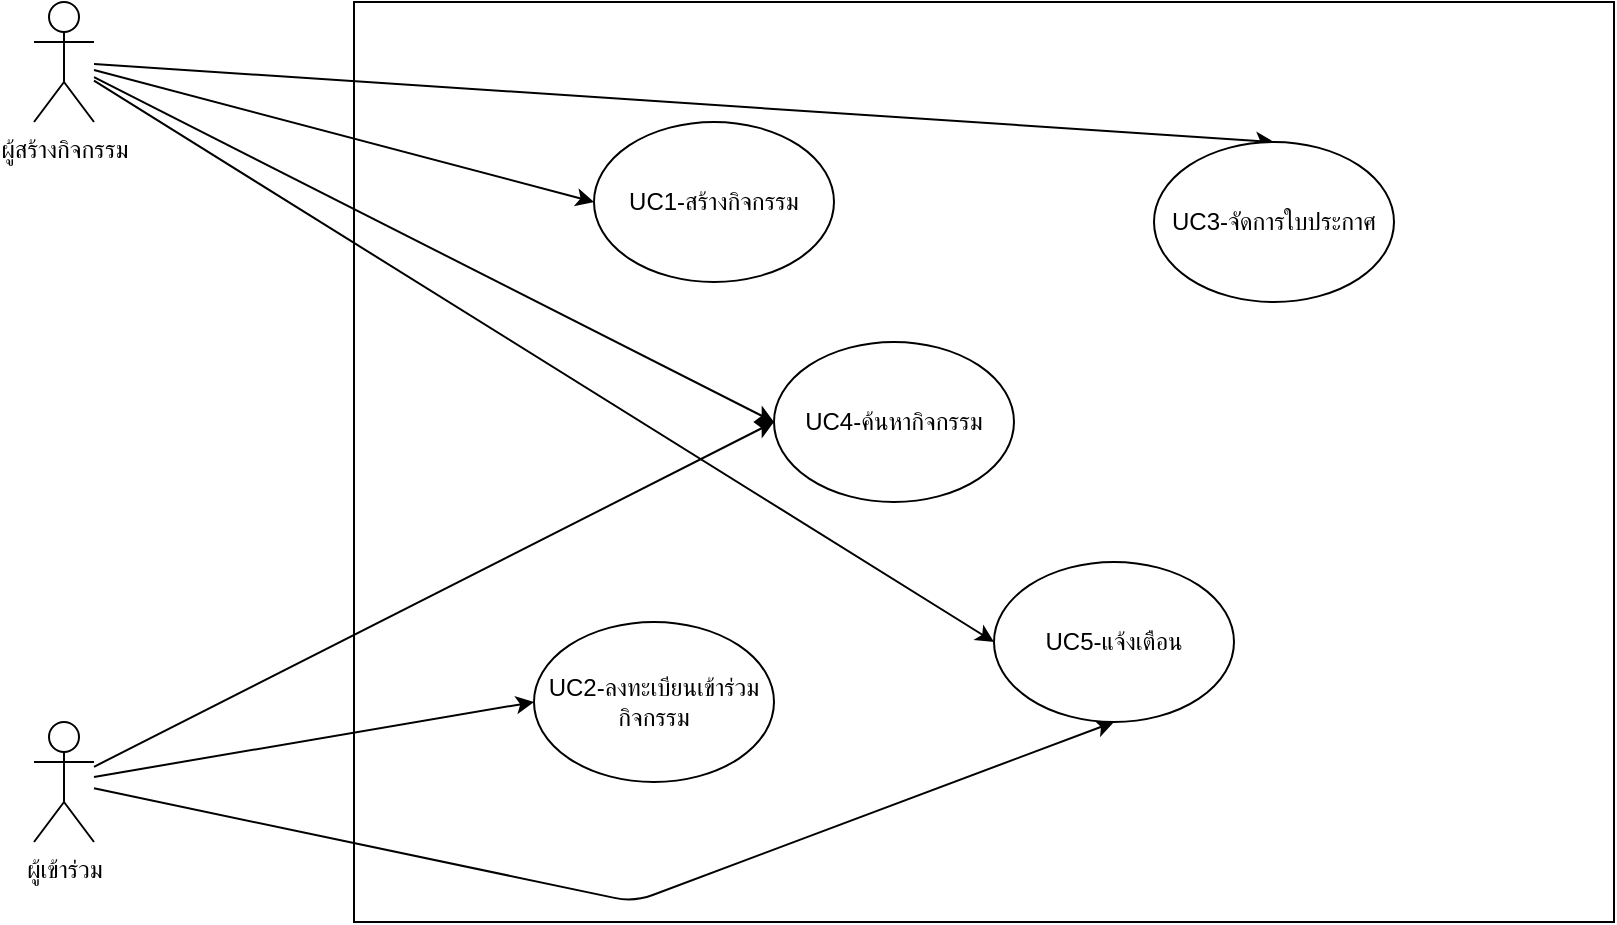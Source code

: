 <mxfile>
    <diagram id="jcFnb5zdx59m8tvmQ_A2" name="Page-1">
        <mxGraphModel dx="1418" dy="1024" grid="1" gridSize="10" guides="1" tooltips="1" connect="1" arrows="1" fold="1" page="1" pageScale="1" pageWidth="850" pageHeight="1100" math="0" shadow="0">
            <root>
                <mxCell id="0"/>
                <mxCell id="1" parent="0"/>
                <mxCell id="3" value="" style="rounded=0;whiteSpace=wrap;html=1;" vertex="1" parent="1">
                    <mxGeometry x="290" y="330" width="630" height="460" as="geometry"/>
                </mxCell>
                <mxCell id="12" style="edgeStyle=none;html=1;entryX=0;entryY=0.5;entryDx=0;entryDy=0;" edge="1" parent="1" source="4" target="7">
                    <mxGeometry relative="1" as="geometry"/>
                </mxCell>
                <mxCell id="13" style="edgeStyle=none;html=1;entryX=0.5;entryY=0;entryDx=0;entryDy=0;" edge="1" parent="1" source="4" target="9">
                    <mxGeometry relative="1" as="geometry"/>
                </mxCell>
                <mxCell id="14" style="edgeStyle=none;html=1;entryX=0;entryY=0.5;entryDx=0;entryDy=0;" edge="1" parent="1" source="4" target="10">
                    <mxGeometry relative="1" as="geometry"/>
                </mxCell>
                <mxCell id="15" style="edgeStyle=none;html=1;entryX=0;entryY=0.5;entryDx=0;entryDy=0;" edge="1" parent="1" source="4" target="11">
                    <mxGeometry relative="1" as="geometry"/>
                </mxCell>
                <mxCell id="4" value="ผู้สร้างกิจกรรม&lt;br&gt;" style="shape=umlActor;verticalLabelPosition=bottom;verticalAlign=top;html=1;outlineConnect=0;" vertex="1" parent="1">
                    <mxGeometry x="130" y="330" width="30" height="60" as="geometry"/>
                </mxCell>
                <mxCell id="16" style="edgeStyle=none;html=1;entryX=0;entryY=0.5;entryDx=0;entryDy=0;" edge="1" parent="1" source="5" target="8">
                    <mxGeometry relative="1" as="geometry"/>
                </mxCell>
                <mxCell id="17" style="edgeStyle=none;html=1;entryX=0;entryY=0.5;entryDx=0;entryDy=0;" edge="1" parent="1" source="5" target="10">
                    <mxGeometry relative="1" as="geometry"/>
                </mxCell>
                <mxCell id="18" style="edgeStyle=none;html=1;entryX=0.5;entryY=1;entryDx=0;entryDy=0;" edge="1" parent="1" source="5" target="11">
                    <mxGeometry relative="1" as="geometry">
                        <Array as="points">
                            <mxPoint x="430" y="780"/>
                        </Array>
                    </mxGeometry>
                </mxCell>
                <mxCell id="5" value="ผู้เข้าร่วม&lt;br&gt;" style="shape=umlActor;verticalLabelPosition=bottom;verticalAlign=top;html=1;outlineConnect=0;" vertex="1" parent="1">
                    <mxGeometry x="130" y="690" width="30" height="60" as="geometry"/>
                </mxCell>
                <mxCell id="7" value="UC1-สร้างกิจกรรม" style="ellipse;whiteSpace=wrap;html=1;" vertex="1" parent="1">
                    <mxGeometry x="410" y="390" width="120" height="80" as="geometry"/>
                </mxCell>
                <mxCell id="8" value="UC2-ลงทะเบียนเข้าร่วมกิจกรรม" style="ellipse;whiteSpace=wrap;html=1;" vertex="1" parent="1">
                    <mxGeometry x="380" y="640" width="120" height="80" as="geometry"/>
                </mxCell>
                <mxCell id="9" value="UC3-จัดการใบประกาศ" style="ellipse;whiteSpace=wrap;html=1;" vertex="1" parent="1">
                    <mxGeometry x="690" y="400" width="120" height="80" as="geometry"/>
                </mxCell>
                <mxCell id="10" value="UC4-ค้นหากิจกรรม" style="ellipse;whiteSpace=wrap;html=1;" vertex="1" parent="1">
                    <mxGeometry x="500" y="500" width="120" height="80" as="geometry"/>
                </mxCell>
                <mxCell id="11" value="UC5-แจ้งเตือน" style="ellipse;whiteSpace=wrap;html=1;" vertex="1" parent="1">
                    <mxGeometry x="610" y="610" width="120" height="80" as="geometry"/>
                </mxCell>
            </root>
        </mxGraphModel>
    </diagram>
</mxfile>
